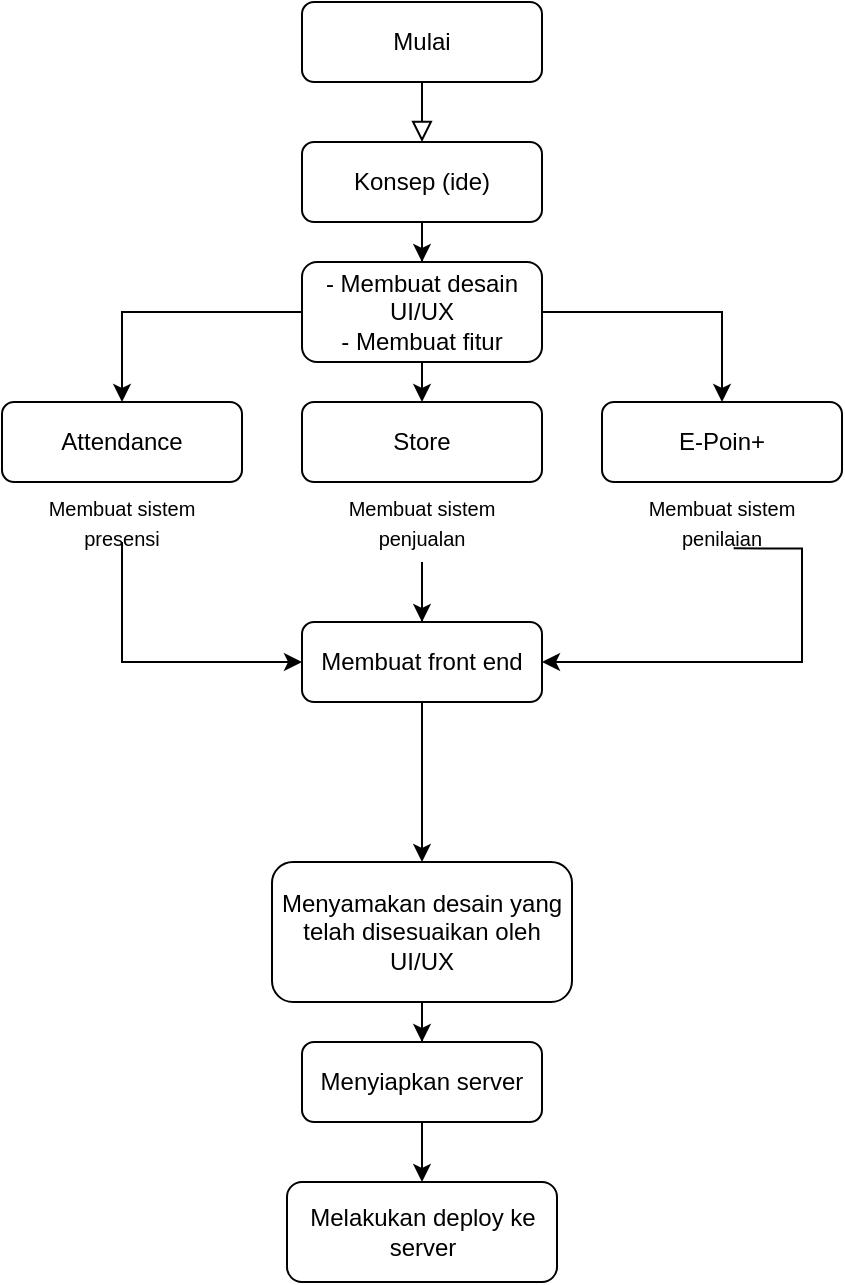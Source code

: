 <mxfile version="14.6.5" type="github">
  <diagram id="C5RBs43oDa-KdzZeNtuy" name="Page-1">
    <mxGraphModel dx="513" dy="291" grid="1" gridSize="10" guides="1" tooltips="1" connect="1" arrows="1" fold="1" page="1" pageScale="1" pageWidth="827" pageHeight="1169" math="0" shadow="0">
      <root>
        <mxCell id="WIyWlLk6GJQsqaUBKTNV-0" />
        <mxCell id="WIyWlLk6GJQsqaUBKTNV-1" parent="WIyWlLk6GJQsqaUBKTNV-0" />
        <mxCell id="WIyWlLk6GJQsqaUBKTNV-2" value="" style="rounded=0;html=1;jettySize=auto;orthogonalLoop=1;fontSize=11;endArrow=block;endFill=0;endSize=8;strokeWidth=1;shadow=0;labelBackgroundColor=none;edgeStyle=orthogonalEdgeStyle;" parent="WIyWlLk6GJQsqaUBKTNV-1" source="WIyWlLk6GJQsqaUBKTNV-3" edge="1">
          <mxGeometry relative="1" as="geometry">
            <mxPoint x="430" y="100" as="targetPoint" />
            <Array as="points">
              <mxPoint x="430" y="100" />
              <mxPoint x="430" y="100" />
            </Array>
          </mxGeometry>
        </mxCell>
        <mxCell id="WIyWlLk6GJQsqaUBKTNV-3" value="Mulai" style="rounded=1;whiteSpace=wrap;html=1;fontSize=12;glass=0;strokeWidth=1;shadow=0;" parent="WIyWlLk6GJQsqaUBKTNV-1" vertex="1">
          <mxGeometry x="370" y="30" width="120" height="40" as="geometry" />
        </mxCell>
        <mxCell id="HDN9SBIjPPpNnbfULq86-14" style="edgeStyle=orthogonalEdgeStyle;rounded=0;orthogonalLoop=1;jettySize=auto;html=1;entryX=0.5;entryY=0;entryDx=0;entryDy=0;" edge="1" parent="WIyWlLk6GJQsqaUBKTNV-1" source="HDN9SBIjPPpNnbfULq86-0" target="HDN9SBIjPPpNnbfULq86-3">
          <mxGeometry relative="1" as="geometry" />
        </mxCell>
        <mxCell id="HDN9SBIjPPpNnbfULq86-0" value="Konsep (ide)" style="rounded=1;whiteSpace=wrap;html=1;fontSize=12;glass=0;strokeWidth=1;shadow=0;" vertex="1" parent="WIyWlLk6GJQsqaUBKTNV-1">
          <mxGeometry x="370" y="100" width="120" height="40" as="geometry" />
        </mxCell>
        <mxCell id="HDN9SBIjPPpNnbfULq86-15" style="edgeStyle=orthogonalEdgeStyle;rounded=0;orthogonalLoop=1;jettySize=auto;html=1;exitX=0.5;exitY=1;exitDx=0;exitDy=0;entryX=0.5;entryY=0;entryDx=0;entryDy=0;" edge="1" parent="WIyWlLk6GJQsqaUBKTNV-1" source="HDN9SBIjPPpNnbfULq86-3" target="HDN9SBIjPPpNnbfULq86-4">
          <mxGeometry relative="1" as="geometry" />
        </mxCell>
        <mxCell id="HDN9SBIjPPpNnbfULq86-16" style="edgeStyle=orthogonalEdgeStyle;rounded=0;orthogonalLoop=1;jettySize=auto;html=1;exitX=0;exitY=0.5;exitDx=0;exitDy=0;entryX=0.5;entryY=0;entryDx=0;entryDy=0;" edge="1" parent="WIyWlLk6GJQsqaUBKTNV-1" source="HDN9SBIjPPpNnbfULq86-3" target="HDN9SBIjPPpNnbfULq86-5">
          <mxGeometry relative="1" as="geometry" />
        </mxCell>
        <mxCell id="HDN9SBIjPPpNnbfULq86-17" style="edgeStyle=orthogonalEdgeStyle;rounded=0;orthogonalLoop=1;jettySize=auto;html=1;exitX=1;exitY=0.5;exitDx=0;exitDy=0;entryX=0.5;entryY=0;entryDx=0;entryDy=0;" edge="1" parent="WIyWlLk6GJQsqaUBKTNV-1" source="HDN9SBIjPPpNnbfULq86-3" target="HDN9SBIjPPpNnbfULq86-6">
          <mxGeometry relative="1" as="geometry" />
        </mxCell>
        <mxCell id="HDN9SBIjPPpNnbfULq86-3" value="- Membuat desain UI/UX&lt;br&gt;- Membuat fitur" style="rounded=1;whiteSpace=wrap;html=1;fontSize=12;glass=0;strokeWidth=1;shadow=0;align=center;" vertex="1" parent="WIyWlLk6GJQsqaUBKTNV-1">
          <mxGeometry x="370" y="160" width="120" height="50" as="geometry" />
        </mxCell>
        <mxCell id="HDN9SBIjPPpNnbfULq86-4" value="Store" style="rounded=1;whiteSpace=wrap;html=1;fontSize=12;glass=0;strokeWidth=1;shadow=0;" vertex="1" parent="WIyWlLk6GJQsqaUBKTNV-1">
          <mxGeometry x="370" y="230" width="120" height="40" as="geometry" />
        </mxCell>
        <mxCell id="HDN9SBIjPPpNnbfULq86-5" value="Attendance" style="rounded=1;whiteSpace=wrap;html=1;fontSize=12;glass=0;strokeWidth=1;shadow=0;" vertex="1" parent="WIyWlLk6GJQsqaUBKTNV-1">
          <mxGeometry x="220" y="230" width="120" height="40" as="geometry" />
        </mxCell>
        <mxCell id="HDN9SBIjPPpNnbfULq86-6" value="E-Poin+" style="rounded=1;whiteSpace=wrap;html=1;fontSize=12;glass=0;strokeWidth=1;shadow=0;" vertex="1" parent="WIyWlLk6GJQsqaUBKTNV-1">
          <mxGeometry x="520" y="230" width="120" height="40" as="geometry" />
        </mxCell>
        <mxCell id="HDN9SBIjPPpNnbfULq86-19" style="edgeStyle=orthogonalEdgeStyle;rounded=0;orthogonalLoop=1;jettySize=auto;html=1;entryX=0;entryY=0.5;entryDx=0;entryDy=0;exitX=0.5;exitY=1;exitDx=0;exitDy=0;" edge="1" parent="WIyWlLk6GJQsqaUBKTNV-1" source="HDN9SBIjPPpNnbfULq86-7" target="HDN9SBIjPPpNnbfULq86-10">
          <mxGeometry relative="1" as="geometry">
            <mxPoint x="250" y="350" as="sourcePoint" />
            <Array as="points">
              <mxPoint x="280" y="360" />
            </Array>
          </mxGeometry>
        </mxCell>
        <mxCell id="HDN9SBIjPPpNnbfULq86-7" value="&lt;font style=&quot;font-size: 10px&quot;&gt;Membuat sistem presensi&lt;/font&gt;" style="text;html=1;strokeColor=none;fillColor=none;align=center;verticalAlign=middle;whiteSpace=wrap;rounded=0;" vertex="1" parent="WIyWlLk6GJQsqaUBKTNV-1">
          <mxGeometry x="225" y="280" width="110" height="20" as="geometry" />
        </mxCell>
        <mxCell id="HDN9SBIjPPpNnbfULq86-18" style="edgeStyle=orthogonalEdgeStyle;rounded=0;orthogonalLoop=1;jettySize=auto;html=1;entryX=0.5;entryY=0;entryDx=0;entryDy=0;" edge="1" parent="WIyWlLk6GJQsqaUBKTNV-1" target="HDN9SBIjPPpNnbfULq86-10">
          <mxGeometry relative="1" as="geometry">
            <mxPoint x="430" y="350" as="sourcePoint" />
            <Array as="points">
              <mxPoint x="430" y="310" />
              <mxPoint x="430" y="310" />
            </Array>
          </mxGeometry>
        </mxCell>
        <mxCell id="HDN9SBIjPPpNnbfULq86-8" value="&lt;font style=&quot;font-size: 10px&quot;&gt;Membuat sistem penjualan&lt;/font&gt;" style="text;html=1;strokeColor=none;fillColor=none;align=center;verticalAlign=middle;whiteSpace=wrap;rounded=0;" vertex="1" parent="WIyWlLk6GJQsqaUBKTNV-1">
          <mxGeometry x="375" y="280" width="110" height="20" as="geometry" />
        </mxCell>
        <mxCell id="HDN9SBIjPPpNnbfULq86-20" style="edgeStyle=orthogonalEdgeStyle;rounded=0;orthogonalLoop=1;jettySize=auto;html=1;entryX=1;entryY=0.5;entryDx=0;entryDy=0;exitX=0.553;exitY=1.159;exitDx=0;exitDy=0;exitPerimeter=0;" edge="1" parent="WIyWlLk6GJQsqaUBKTNV-1" source="HDN9SBIjPPpNnbfULq86-9" target="HDN9SBIjPPpNnbfULq86-10">
          <mxGeometry relative="1" as="geometry">
            <mxPoint x="620" y="350" as="sourcePoint" />
            <Array as="points">
              <mxPoint x="620" y="303" />
              <mxPoint x="620" y="360" />
            </Array>
          </mxGeometry>
        </mxCell>
        <mxCell id="HDN9SBIjPPpNnbfULq86-9" value="&lt;font style=&quot;font-size: 10px&quot;&gt;Membuat sistem penilaian&lt;/font&gt;" style="text;html=1;strokeColor=none;fillColor=none;align=center;verticalAlign=middle;whiteSpace=wrap;rounded=0;" vertex="1" parent="WIyWlLk6GJQsqaUBKTNV-1">
          <mxGeometry x="525" y="280" width="110" height="20" as="geometry" />
        </mxCell>
        <mxCell id="HDN9SBIjPPpNnbfULq86-21" style="edgeStyle=orthogonalEdgeStyle;rounded=0;orthogonalLoop=1;jettySize=auto;html=1;entryX=0.5;entryY=0;entryDx=0;entryDy=0;" edge="1" parent="WIyWlLk6GJQsqaUBKTNV-1" source="HDN9SBIjPPpNnbfULq86-10" target="HDN9SBIjPPpNnbfULq86-11">
          <mxGeometry relative="1" as="geometry" />
        </mxCell>
        <mxCell id="HDN9SBIjPPpNnbfULq86-10" value="Membuat front end" style="rounded=1;whiteSpace=wrap;html=1;fontSize=12;glass=0;strokeWidth=1;shadow=0;" vertex="1" parent="WIyWlLk6GJQsqaUBKTNV-1">
          <mxGeometry x="370" y="340" width="120" height="40" as="geometry" />
        </mxCell>
        <mxCell id="HDN9SBIjPPpNnbfULq86-22" style="edgeStyle=orthogonalEdgeStyle;rounded=0;orthogonalLoop=1;jettySize=auto;html=1;entryX=0.5;entryY=0;entryDx=0;entryDy=0;" edge="1" parent="WIyWlLk6GJQsqaUBKTNV-1" source="HDN9SBIjPPpNnbfULq86-11" target="HDN9SBIjPPpNnbfULq86-12">
          <mxGeometry relative="1" as="geometry" />
        </mxCell>
        <mxCell id="HDN9SBIjPPpNnbfULq86-11" value="Menyamakan desain yang telah disesuaikan oleh UI/UX" style="rounded=1;whiteSpace=wrap;html=1;fontSize=12;glass=0;strokeWidth=1;shadow=0;" vertex="1" parent="WIyWlLk6GJQsqaUBKTNV-1">
          <mxGeometry x="355" y="460" width="150" height="70" as="geometry" />
        </mxCell>
        <mxCell id="HDN9SBIjPPpNnbfULq86-23" style="edgeStyle=orthogonalEdgeStyle;rounded=0;orthogonalLoop=1;jettySize=auto;html=1;" edge="1" parent="WIyWlLk6GJQsqaUBKTNV-1" source="HDN9SBIjPPpNnbfULq86-12" target="HDN9SBIjPPpNnbfULq86-13">
          <mxGeometry relative="1" as="geometry" />
        </mxCell>
        <mxCell id="HDN9SBIjPPpNnbfULq86-12" value="Menyiapkan server" style="rounded=1;whiteSpace=wrap;html=1;fontSize=12;glass=0;strokeWidth=1;shadow=0;" vertex="1" parent="WIyWlLk6GJQsqaUBKTNV-1">
          <mxGeometry x="370" y="550" width="120" height="40" as="geometry" />
        </mxCell>
        <mxCell id="HDN9SBIjPPpNnbfULq86-13" value="Melakukan deploy ke server" style="rounded=1;whiteSpace=wrap;html=1;fontSize=12;glass=0;strokeWidth=1;shadow=0;" vertex="1" parent="WIyWlLk6GJQsqaUBKTNV-1">
          <mxGeometry x="362.5" y="620" width="135" height="50" as="geometry" />
        </mxCell>
      </root>
    </mxGraphModel>
  </diagram>
</mxfile>
